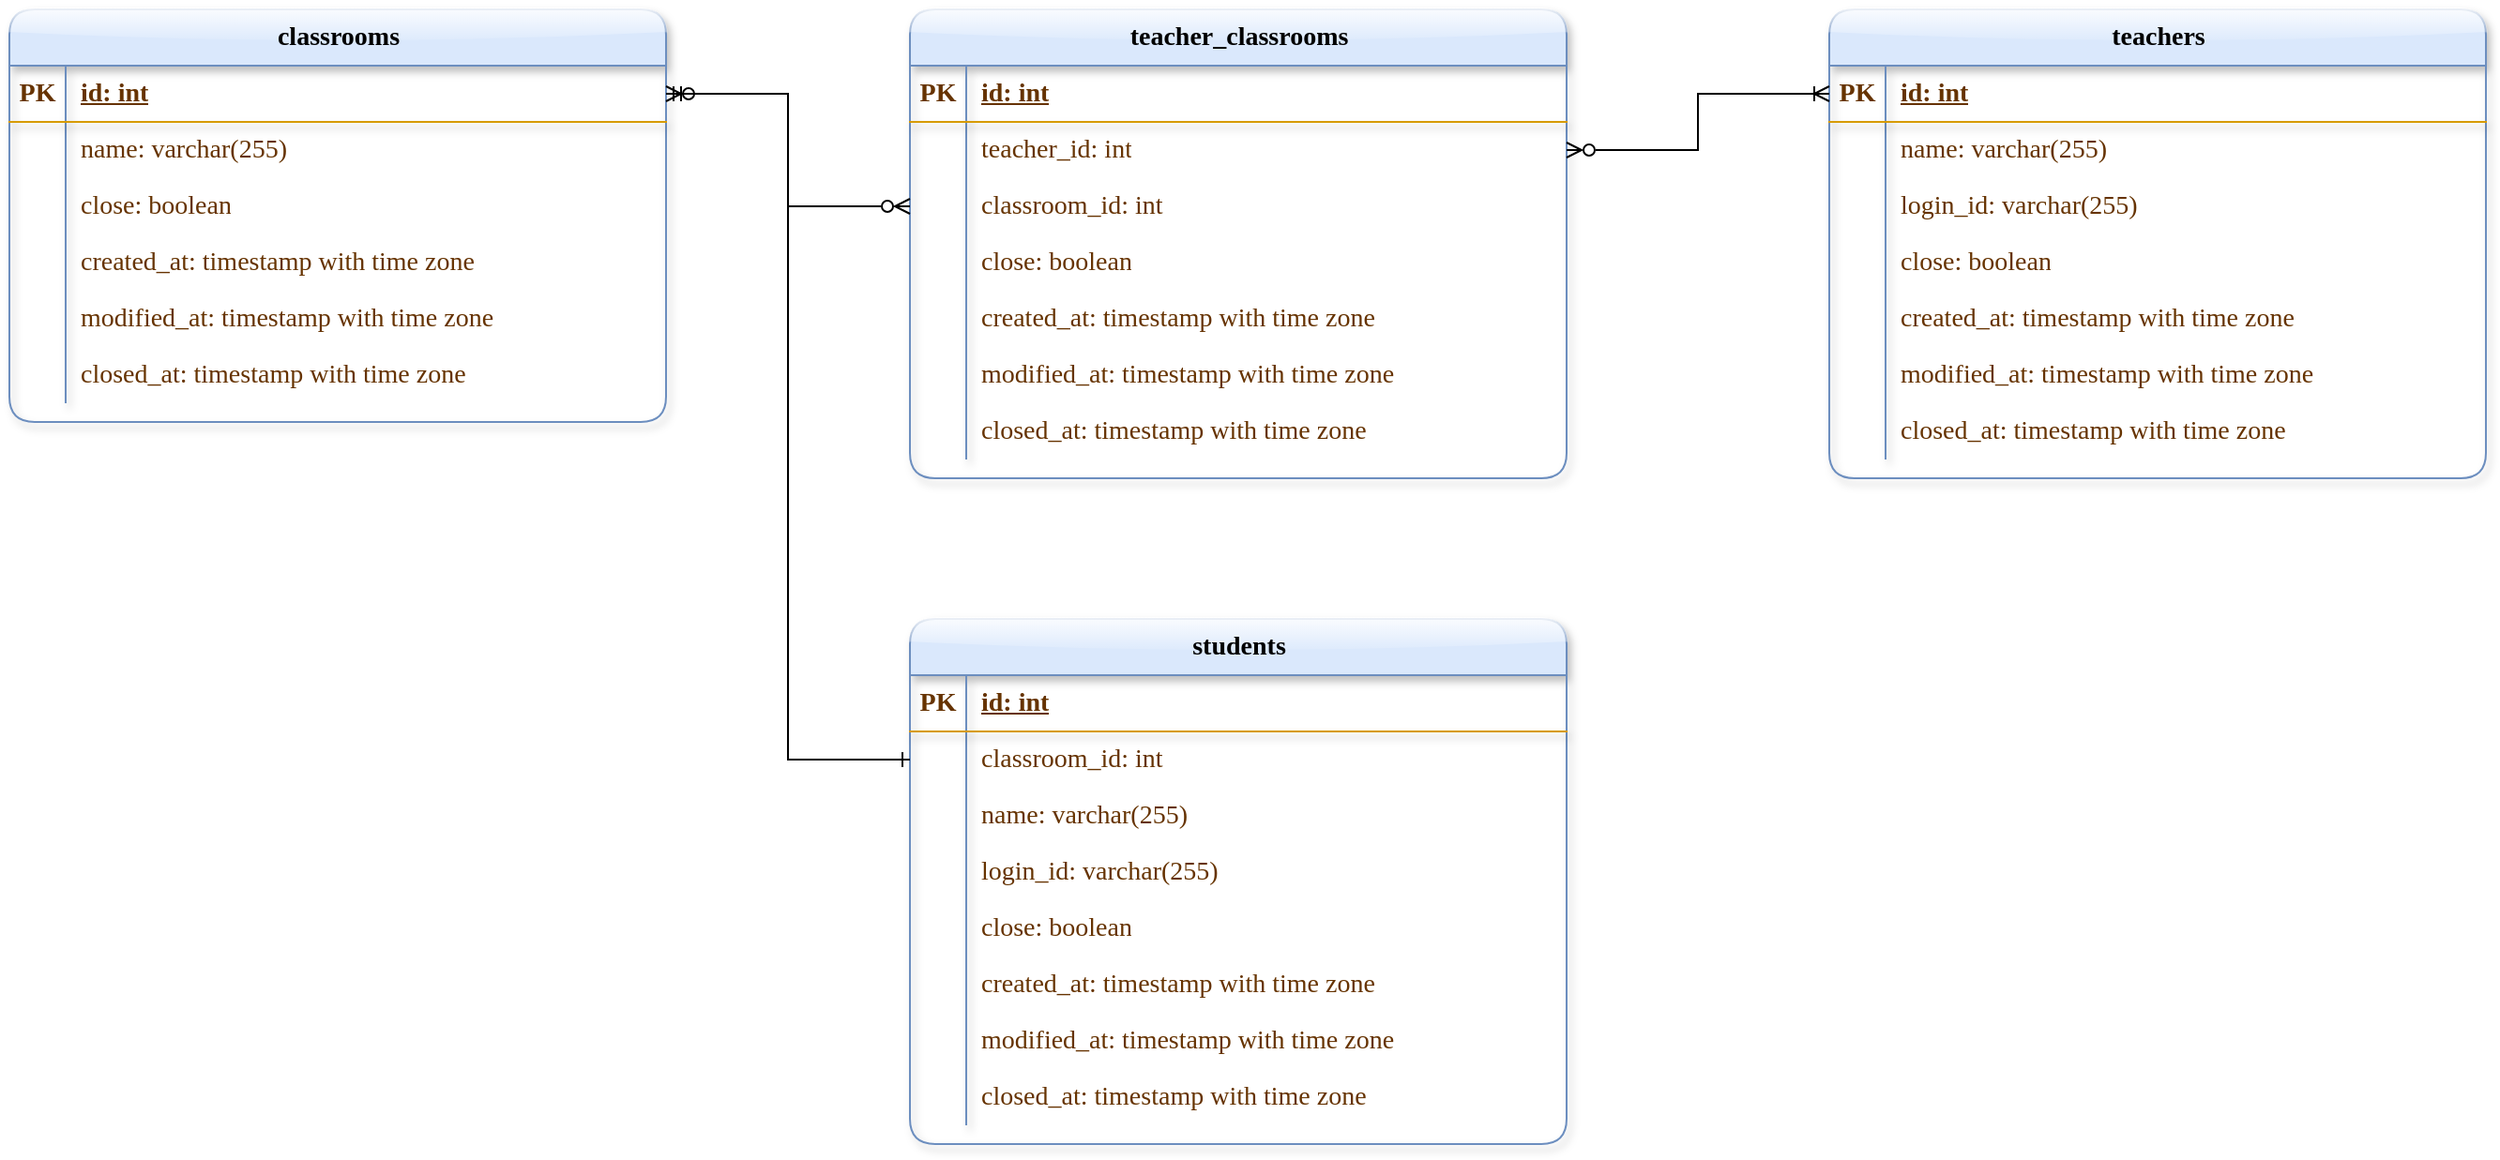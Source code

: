 <mxfile version="20.3.0" type="device"><diagram id="vLVNFY6hENrOjrXJMOVV" name="ページ1"><mxGraphModel dx="2573" dy="954" grid="1" gridSize="10" guides="1" tooltips="1" connect="1" arrows="1" fold="1" page="1" pageScale="1" pageWidth="827" pageHeight="1169" math="0" shadow="0"><root><mxCell id="0"/><mxCell id="1" parent="0"/><mxCell id="laSknY1mNGFrWXyxX6ld-59" value="teachers" style="shape=table;startSize=30;container=1;collapsible=1;childLayout=tableLayout;fixedRows=1;rowLines=0;fontStyle=1;align=center;resizeLast=1;rounded=1;shadow=1;glass=1;labelBackgroundColor=none;sketch=0;strokeColor=#6c8ebf;fontFamily=Verdana;fontSize=14;fillColor=#dae8fc;html=1;" parent="1" vertex="1"><mxGeometry x="770" y="120" width="350" height="250" as="geometry"/></mxCell><mxCell id="laSknY1mNGFrWXyxX6ld-60" value="" style="shape=tableRow;horizontal=0;startSize=0;swimlaneHead=0;swimlaneBody=0;fillColor=none;collapsible=0;dropTarget=0;points=[[0,0.5],[1,0.5]];portConstraint=eastwest;top=0;left=0;right=0;bottom=1;rounded=1;shadow=1;glass=1;labelBackgroundColor=none;sketch=0;strokeColor=#d79b00;fontFamily=Verdana;fontSize=14;fontColor=#663300;html=1;" parent="laSknY1mNGFrWXyxX6ld-59" vertex="1"><mxGeometry y="30" width="350" height="30" as="geometry"/></mxCell><mxCell id="laSknY1mNGFrWXyxX6ld-61" value="PK" style="shape=partialRectangle;connectable=0;fillColor=none;top=0;left=0;bottom=0;right=0;fontStyle=1;overflow=hidden;rounded=1;shadow=1;glass=1;labelBackgroundColor=none;sketch=0;strokeColor=#d79b00;fontFamily=Verdana;fontSize=14;fontColor=#663300;html=1;" parent="laSknY1mNGFrWXyxX6ld-60" vertex="1"><mxGeometry width="30" height="30" as="geometry"><mxRectangle width="30" height="30" as="alternateBounds"/></mxGeometry></mxCell><mxCell id="laSknY1mNGFrWXyxX6ld-62" value="id: int" style="shape=partialRectangle;connectable=0;fillColor=none;top=0;left=0;bottom=0;right=0;align=left;spacingLeft=6;fontStyle=5;overflow=hidden;rounded=1;shadow=1;glass=1;labelBackgroundColor=none;sketch=0;strokeColor=#d79b00;fontFamily=Verdana;fontSize=14;fontColor=#663300;html=1;" parent="laSknY1mNGFrWXyxX6ld-60" vertex="1"><mxGeometry x="30" width="320" height="30" as="geometry"><mxRectangle width="320" height="30" as="alternateBounds"/></mxGeometry></mxCell><mxCell id="a0Ysaak4yqbb1mWZXglh-4" style="shape=tableRow;horizontal=0;startSize=0;swimlaneHead=0;swimlaneBody=0;fillColor=none;collapsible=0;dropTarget=0;points=[[0,0.5],[1,0.5]];portConstraint=eastwest;top=0;left=0;right=0;bottom=0;rounded=1;shadow=1;glass=1;labelBackgroundColor=none;sketch=0;strokeColor=#d79b00;fontFamily=Verdana;fontSize=14;fontColor=#663300;html=1;" vertex="1" parent="laSknY1mNGFrWXyxX6ld-59"><mxGeometry y="60" width="350" height="30" as="geometry"/></mxCell><mxCell id="a0Ysaak4yqbb1mWZXglh-5" style="shape=partialRectangle;connectable=0;fillColor=none;top=0;left=0;bottom=0;right=0;editable=1;overflow=hidden;rounded=1;shadow=1;glass=1;labelBackgroundColor=none;sketch=0;strokeColor=#d79b00;fontFamily=Verdana;fontSize=14;fontColor=#663300;html=1;" vertex="1" parent="a0Ysaak4yqbb1mWZXglh-4"><mxGeometry width="30" height="30" as="geometry"><mxRectangle width="30" height="30" as="alternateBounds"/></mxGeometry></mxCell><mxCell id="a0Ysaak4yqbb1mWZXglh-6" value="name: varchar(255)" style="shape=partialRectangle;connectable=0;fillColor=none;top=0;left=0;bottom=0;right=0;align=left;spacingLeft=6;overflow=hidden;rounded=1;shadow=1;glass=1;labelBackgroundColor=none;sketch=0;strokeColor=#d79b00;fontFamily=Verdana;fontSize=14;fontColor=#663300;html=1;" vertex="1" parent="a0Ysaak4yqbb1mWZXglh-4"><mxGeometry x="30" width="320" height="30" as="geometry"><mxRectangle width="320" height="30" as="alternateBounds"/></mxGeometry></mxCell><mxCell id="a0Ysaak4yqbb1mWZXglh-1" style="shape=tableRow;horizontal=0;startSize=0;swimlaneHead=0;swimlaneBody=0;fillColor=none;collapsible=0;dropTarget=0;points=[[0,0.5],[1,0.5]];portConstraint=eastwest;top=0;left=0;right=0;bottom=0;rounded=1;shadow=1;glass=1;labelBackgroundColor=none;sketch=0;strokeColor=#d79b00;fontFamily=Verdana;fontSize=14;fontColor=#663300;html=1;" vertex="1" parent="laSknY1mNGFrWXyxX6ld-59"><mxGeometry y="90" width="350" height="30" as="geometry"/></mxCell><mxCell id="a0Ysaak4yqbb1mWZXglh-2" style="shape=partialRectangle;connectable=0;fillColor=none;top=0;left=0;bottom=0;right=0;editable=1;overflow=hidden;rounded=1;shadow=1;glass=1;labelBackgroundColor=none;sketch=0;strokeColor=#d79b00;fontFamily=Verdana;fontSize=14;fontColor=#663300;html=1;" vertex="1" parent="a0Ysaak4yqbb1mWZXglh-1"><mxGeometry width="30" height="30" as="geometry"><mxRectangle width="30" height="30" as="alternateBounds"/></mxGeometry></mxCell><mxCell id="a0Ysaak4yqbb1mWZXglh-3" value="login_id: varchar(255)" style="shape=partialRectangle;connectable=0;fillColor=none;top=0;left=0;bottom=0;right=0;align=left;spacingLeft=6;overflow=hidden;rounded=1;shadow=1;glass=1;labelBackgroundColor=none;sketch=0;strokeColor=#d79b00;fontFamily=Verdana;fontSize=14;fontColor=#663300;html=1;" vertex="1" parent="a0Ysaak4yqbb1mWZXglh-1"><mxGeometry x="30" width="320" height="30" as="geometry"><mxRectangle width="320" height="30" as="alternateBounds"/></mxGeometry></mxCell><mxCell id="laSknY1mNGFrWXyxX6ld-66" value="" style="shape=tableRow;horizontal=0;startSize=0;swimlaneHead=0;swimlaneBody=0;fillColor=none;collapsible=0;dropTarget=0;points=[[0,0.5],[1,0.5]];portConstraint=eastwest;top=0;left=0;right=0;bottom=0;rounded=1;shadow=1;glass=1;labelBackgroundColor=none;sketch=0;strokeColor=#d79b00;fontFamily=Verdana;fontSize=14;fontColor=#663300;html=1;" parent="laSknY1mNGFrWXyxX6ld-59" vertex="1"><mxGeometry y="120" width="350" height="30" as="geometry"/></mxCell><mxCell id="laSknY1mNGFrWXyxX6ld-67" value="" style="shape=partialRectangle;connectable=0;fillColor=none;top=0;left=0;bottom=0;right=0;editable=1;overflow=hidden;rounded=1;shadow=1;glass=1;labelBackgroundColor=none;sketch=0;strokeColor=#d79b00;fontFamily=Verdana;fontSize=14;fontColor=#663300;html=1;" parent="laSknY1mNGFrWXyxX6ld-66" vertex="1"><mxGeometry width="30" height="30" as="geometry"><mxRectangle width="30" height="30" as="alternateBounds"/></mxGeometry></mxCell><mxCell id="laSknY1mNGFrWXyxX6ld-68" value="close: boolean" style="shape=partialRectangle;connectable=0;fillColor=none;top=0;left=0;bottom=0;right=0;align=left;spacingLeft=6;overflow=hidden;rounded=1;shadow=1;glass=1;labelBackgroundColor=none;sketch=0;strokeColor=#d79b00;fontFamily=Verdana;fontSize=14;fontColor=#663300;html=1;" parent="laSknY1mNGFrWXyxX6ld-66" vertex="1"><mxGeometry x="30" width="320" height="30" as="geometry"><mxRectangle width="320" height="30" as="alternateBounds"/></mxGeometry></mxCell><mxCell id="laSknY1mNGFrWXyxX6ld-69" value="" style="shape=tableRow;horizontal=0;startSize=0;swimlaneHead=0;swimlaneBody=0;fillColor=none;collapsible=0;dropTarget=0;points=[[0,0.5],[1,0.5]];portConstraint=eastwest;top=0;left=0;right=0;bottom=0;rounded=1;shadow=1;glass=1;labelBackgroundColor=none;sketch=0;strokeColor=#d79b00;fontFamily=Verdana;fontSize=14;fontColor=#663300;html=1;" parent="laSknY1mNGFrWXyxX6ld-59" vertex="1"><mxGeometry y="150" width="350" height="30" as="geometry"/></mxCell><mxCell id="laSknY1mNGFrWXyxX6ld-70" value="" style="shape=partialRectangle;connectable=0;fillColor=none;top=0;left=0;bottom=0;right=0;editable=1;overflow=hidden;rounded=1;shadow=1;glass=1;labelBackgroundColor=none;sketch=0;strokeColor=#d79b00;fontFamily=Verdana;fontSize=14;fontColor=#663300;html=1;" parent="laSknY1mNGFrWXyxX6ld-69" vertex="1"><mxGeometry width="30" height="30" as="geometry"><mxRectangle width="30" height="30" as="alternateBounds"/></mxGeometry></mxCell><mxCell id="laSknY1mNGFrWXyxX6ld-71" value="created_at: timestamp with time zone" style="shape=partialRectangle;connectable=0;fillColor=none;top=0;left=0;bottom=0;right=0;align=left;spacingLeft=6;overflow=hidden;rounded=1;shadow=1;glass=1;labelBackgroundColor=none;sketch=0;strokeColor=#d79b00;fontFamily=Verdana;fontSize=14;fontColor=#663300;html=1;" parent="laSknY1mNGFrWXyxX6ld-69" vertex="1"><mxGeometry x="30" width="320" height="30" as="geometry"><mxRectangle width="320" height="30" as="alternateBounds"/></mxGeometry></mxCell><mxCell id="laSknY1mNGFrWXyxX6ld-289" style="shape=tableRow;horizontal=0;startSize=0;swimlaneHead=0;swimlaneBody=0;fillColor=none;collapsible=0;dropTarget=0;points=[[0,0.5],[1,0.5]];portConstraint=eastwest;top=0;left=0;right=0;bottom=0;rounded=1;shadow=1;glass=1;labelBackgroundColor=none;sketch=0;strokeColor=#d79b00;fontFamily=Verdana;fontSize=14;fontColor=#663300;html=1;" parent="laSknY1mNGFrWXyxX6ld-59" vertex="1"><mxGeometry y="180" width="350" height="30" as="geometry"/></mxCell><mxCell id="laSknY1mNGFrWXyxX6ld-290" style="shape=partialRectangle;connectable=0;fillColor=none;top=0;left=0;bottom=0;right=0;editable=1;overflow=hidden;rounded=1;shadow=1;glass=1;labelBackgroundColor=none;sketch=0;strokeColor=#d79b00;fontFamily=Verdana;fontSize=14;fontColor=#663300;html=1;" parent="laSknY1mNGFrWXyxX6ld-289" vertex="1"><mxGeometry width="30" height="30" as="geometry"><mxRectangle width="30" height="30" as="alternateBounds"/></mxGeometry></mxCell><mxCell id="laSknY1mNGFrWXyxX6ld-291" value="modified_at: timestamp with time zone" style="shape=partialRectangle;connectable=0;fillColor=none;top=0;left=0;bottom=0;right=0;align=left;spacingLeft=6;overflow=hidden;rounded=1;shadow=1;glass=1;labelBackgroundColor=none;sketch=0;strokeColor=#d79b00;fontFamily=Verdana;fontSize=14;fontColor=#663300;html=1;" parent="laSknY1mNGFrWXyxX6ld-289" vertex="1"><mxGeometry x="30" width="320" height="30" as="geometry"><mxRectangle width="320" height="30" as="alternateBounds"/></mxGeometry></mxCell><mxCell id="laSknY1mNGFrWXyxX6ld-292" style="shape=tableRow;horizontal=0;startSize=0;swimlaneHead=0;swimlaneBody=0;fillColor=none;collapsible=0;dropTarget=0;points=[[0,0.5],[1,0.5]];portConstraint=eastwest;top=0;left=0;right=0;bottom=0;rounded=1;shadow=1;glass=1;labelBackgroundColor=none;sketch=0;strokeColor=#d79b00;fontFamily=Verdana;fontSize=14;fontColor=#663300;html=1;" parent="laSknY1mNGFrWXyxX6ld-59" vertex="1"><mxGeometry y="210" width="350" height="30" as="geometry"/></mxCell><mxCell id="laSknY1mNGFrWXyxX6ld-293" style="shape=partialRectangle;connectable=0;fillColor=none;top=0;left=0;bottom=0;right=0;editable=1;overflow=hidden;rounded=1;shadow=1;glass=1;labelBackgroundColor=none;sketch=0;strokeColor=#d79b00;fontFamily=Verdana;fontSize=14;fontColor=#663300;html=1;" parent="laSknY1mNGFrWXyxX6ld-292" vertex="1"><mxGeometry width="30" height="30" as="geometry"><mxRectangle width="30" height="30" as="alternateBounds"/></mxGeometry></mxCell><mxCell id="laSknY1mNGFrWXyxX6ld-294" value="closed_at: timestamp with time zone" style="shape=partialRectangle;connectable=0;fillColor=none;top=0;left=0;bottom=0;right=0;align=left;spacingLeft=6;overflow=hidden;rounded=1;shadow=1;glass=1;labelBackgroundColor=none;sketch=0;strokeColor=#d79b00;fontFamily=Verdana;fontSize=14;fontColor=#663300;html=1;" parent="laSknY1mNGFrWXyxX6ld-292" vertex="1"><mxGeometry x="30" width="320" height="30" as="geometry"><mxRectangle width="320" height="30" as="alternateBounds"/></mxGeometry></mxCell><mxCell id="jEb4U572jGYLMpS8WVdu-16" value="classrooms" style="shape=table;startSize=30;container=1;collapsible=1;childLayout=tableLayout;fixedRows=1;rowLines=0;fontStyle=1;align=center;resizeLast=1;rounded=1;shadow=1;glass=1;labelBackgroundColor=none;sketch=0;strokeColor=#6c8ebf;fontFamily=Verdana;fontSize=14;fillColor=#dae8fc;html=1;" parent="1" vertex="1"><mxGeometry x="-200" y="120" width="350" height="220" as="geometry"/></mxCell><mxCell id="jEb4U572jGYLMpS8WVdu-17" value="" style="shape=tableRow;horizontal=0;startSize=0;swimlaneHead=0;swimlaneBody=0;fillColor=none;collapsible=0;dropTarget=0;points=[[0,0.5],[1,0.5]];portConstraint=eastwest;top=0;left=0;right=0;bottom=1;rounded=1;shadow=1;glass=1;labelBackgroundColor=none;sketch=0;strokeColor=#d79b00;fontFamily=Verdana;fontSize=14;fontColor=#663300;html=1;" parent="jEb4U572jGYLMpS8WVdu-16" vertex="1"><mxGeometry y="30" width="350" height="30" as="geometry"/></mxCell><mxCell id="jEb4U572jGYLMpS8WVdu-18" value="PK" style="shape=partialRectangle;connectable=0;fillColor=none;top=0;left=0;bottom=0;right=0;fontStyle=1;overflow=hidden;rounded=1;shadow=1;glass=1;labelBackgroundColor=none;sketch=0;strokeColor=#d79b00;fontFamily=Verdana;fontSize=14;fontColor=#663300;html=1;" parent="jEb4U572jGYLMpS8WVdu-17" vertex="1"><mxGeometry width="30" height="30" as="geometry"><mxRectangle width="30" height="30" as="alternateBounds"/></mxGeometry></mxCell><mxCell id="jEb4U572jGYLMpS8WVdu-19" value="id: int" style="shape=partialRectangle;connectable=0;fillColor=none;top=0;left=0;bottom=0;right=0;align=left;spacingLeft=6;fontStyle=5;overflow=hidden;rounded=1;shadow=1;glass=1;labelBackgroundColor=none;sketch=0;strokeColor=#d79b00;fontFamily=Verdana;fontSize=14;fontColor=#663300;html=1;" parent="jEb4U572jGYLMpS8WVdu-17" vertex="1"><mxGeometry x="30" width="320" height="30" as="geometry"><mxRectangle width="320" height="30" as="alternateBounds"/></mxGeometry></mxCell><mxCell id="jEb4U572jGYLMpS8WVdu-54" style="shape=tableRow;horizontal=0;startSize=0;swimlaneHead=0;swimlaneBody=0;fillColor=none;collapsible=0;dropTarget=0;points=[[0,0.5],[1,0.5]];portConstraint=eastwest;top=0;left=0;right=0;bottom=0;rounded=1;shadow=1;glass=1;labelBackgroundColor=none;sketch=0;strokeColor=#d79b00;fontFamily=Verdana;fontSize=14;fontColor=#663300;html=1;" parent="jEb4U572jGYLMpS8WVdu-16" vertex="1"><mxGeometry y="60" width="350" height="30" as="geometry"/></mxCell><mxCell id="jEb4U572jGYLMpS8WVdu-55" style="shape=partialRectangle;connectable=0;fillColor=none;top=0;left=0;bottom=0;right=0;editable=1;overflow=hidden;rounded=1;shadow=1;glass=1;labelBackgroundColor=none;sketch=0;strokeColor=#d79b00;fontFamily=Verdana;fontSize=14;fontColor=#663300;html=1;" parent="jEb4U572jGYLMpS8WVdu-54" vertex="1"><mxGeometry width="30" height="30" as="geometry"><mxRectangle width="30" height="30" as="alternateBounds"/></mxGeometry></mxCell><mxCell id="jEb4U572jGYLMpS8WVdu-56" value="name: varchar(255)" style="shape=partialRectangle;connectable=0;fillColor=none;top=0;left=0;bottom=0;right=0;align=left;spacingLeft=6;overflow=hidden;rounded=1;shadow=1;glass=1;labelBackgroundColor=none;sketch=0;strokeColor=#d79b00;fontFamily=Verdana;fontSize=14;fontColor=#663300;html=1;" parent="jEb4U572jGYLMpS8WVdu-54" vertex="1"><mxGeometry x="30" width="320" height="30" as="geometry"><mxRectangle width="320" height="30" as="alternateBounds"/></mxGeometry></mxCell><mxCell id="jEb4U572jGYLMpS8WVdu-20" value="" style="shape=tableRow;horizontal=0;startSize=0;swimlaneHead=0;swimlaneBody=0;fillColor=none;collapsible=0;dropTarget=0;points=[[0,0.5],[1,0.5]];portConstraint=eastwest;top=0;left=0;right=0;bottom=0;rounded=1;shadow=1;glass=1;labelBackgroundColor=none;sketch=0;strokeColor=#d79b00;fontFamily=Verdana;fontSize=14;fontColor=#663300;html=1;" parent="jEb4U572jGYLMpS8WVdu-16" vertex="1"><mxGeometry y="90" width="350" height="30" as="geometry"/></mxCell><mxCell id="jEb4U572jGYLMpS8WVdu-21" value="" style="shape=partialRectangle;connectable=0;fillColor=none;top=0;left=0;bottom=0;right=0;editable=1;overflow=hidden;rounded=1;shadow=1;glass=1;labelBackgroundColor=none;sketch=0;strokeColor=#d79b00;fontFamily=Verdana;fontSize=14;fontColor=#663300;html=1;" parent="jEb4U572jGYLMpS8WVdu-20" vertex="1"><mxGeometry width="30" height="30" as="geometry"><mxRectangle width="30" height="30" as="alternateBounds"/></mxGeometry></mxCell><mxCell id="jEb4U572jGYLMpS8WVdu-22" value="close: boolean" style="shape=partialRectangle;connectable=0;fillColor=none;top=0;left=0;bottom=0;right=0;align=left;spacingLeft=6;overflow=hidden;rounded=1;shadow=1;glass=1;labelBackgroundColor=none;sketch=0;strokeColor=#d79b00;fontFamily=Verdana;fontSize=14;fontColor=#663300;html=1;" parent="jEb4U572jGYLMpS8WVdu-20" vertex="1"><mxGeometry x="30" width="320" height="30" as="geometry"><mxRectangle width="320" height="30" as="alternateBounds"/></mxGeometry></mxCell><mxCell id="jEb4U572jGYLMpS8WVdu-23" value="" style="shape=tableRow;horizontal=0;startSize=0;swimlaneHead=0;swimlaneBody=0;fillColor=none;collapsible=0;dropTarget=0;points=[[0,0.5],[1,0.5]];portConstraint=eastwest;top=0;left=0;right=0;bottom=0;rounded=1;shadow=1;glass=1;labelBackgroundColor=none;sketch=0;strokeColor=#d79b00;fontFamily=Verdana;fontSize=14;fontColor=#663300;html=1;" parent="jEb4U572jGYLMpS8WVdu-16" vertex="1"><mxGeometry y="120" width="350" height="30" as="geometry"/></mxCell><mxCell id="jEb4U572jGYLMpS8WVdu-24" value="" style="shape=partialRectangle;connectable=0;fillColor=none;top=0;left=0;bottom=0;right=0;editable=1;overflow=hidden;rounded=1;shadow=1;glass=1;labelBackgroundColor=none;sketch=0;strokeColor=#d79b00;fontFamily=Verdana;fontSize=14;fontColor=#663300;html=1;" parent="jEb4U572jGYLMpS8WVdu-23" vertex="1"><mxGeometry width="30" height="30" as="geometry"><mxRectangle width="30" height="30" as="alternateBounds"/></mxGeometry></mxCell><mxCell id="jEb4U572jGYLMpS8WVdu-25" value="created_at: timestamp with time zone" style="shape=partialRectangle;connectable=0;fillColor=none;top=0;left=0;bottom=0;right=0;align=left;spacingLeft=6;overflow=hidden;rounded=1;shadow=1;glass=1;labelBackgroundColor=none;sketch=0;strokeColor=#d79b00;fontFamily=Verdana;fontSize=14;fontColor=#663300;html=1;" parent="jEb4U572jGYLMpS8WVdu-23" vertex="1"><mxGeometry x="30" width="320" height="30" as="geometry"><mxRectangle width="320" height="30" as="alternateBounds"/></mxGeometry></mxCell><mxCell id="jEb4U572jGYLMpS8WVdu-26" style="shape=tableRow;horizontal=0;startSize=0;swimlaneHead=0;swimlaneBody=0;fillColor=none;collapsible=0;dropTarget=0;points=[[0,0.5],[1,0.5]];portConstraint=eastwest;top=0;left=0;right=0;bottom=0;rounded=1;shadow=1;glass=1;labelBackgroundColor=none;sketch=0;strokeColor=#d79b00;fontFamily=Verdana;fontSize=14;fontColor=#663300;html=1;" parent="jEb4U572jGYLMpS8WVdu-16" vertex="1"><mxGeometry y="150" width="350" height="30" as="geometry"/></mxCell><mxCell id="jEb4U572jGYLMpS8WVdu-27" style="shape=partialRectangle;connectable=0;fillColor=none;top=0;left=0;bottom=0;right=0;editable=1;overflow=hidden;rounded=1;shadow=1;glass=1;labelBackgroundColor=none;sketch=0;strokeColor=#d79b00;fontFamily=Verdana;fontSize=14;fontColor=#663300;html=1;" parent="jEb4U572jGYLMpS8WVdu-26" vertex="1"><mxGeometry width="30" height="30" as="geometry"><mxRectangle width="30" height="30" as="alternateBounds"/></mxGeometry></mxCell><mxCell id="jEb4U572jGYLMpS8WVdu-28" value="modified_at: timestamp with time zone" style="shape=partialRectangle;connectable=0;fillColor=none;top=0;left=0;bottom=0;right=0;align=left;spacingLeft=6;overflow=hidden;rounded=1;shadow=1;glass=1;labelBackgroundColor=none;sketch=0;strokeColor=#d79b00;fontFamily=Verdana;fontSize=14;fontColor=#663300;html=1;" parent="jEb4U572jGYLMpS8WVdu-26" vertex="1"><mxGeometry x="30" width="320" height="30" as="geometry"><mxRectangle width="320" height="30" as="alternateBounds"/></mxGeometry></mxCell><mxCell id="jEb4U572jGYLMpS8WVdu-29" style="shape=tableRow;horizontal=0;startSize=0;swimlaneHead=0;swimlaneBody=0;fillColor=none;collapsible=0;dropTarget=0;points=[[0,0.5],[1,0.5]];portConstraint=eastwest;top=0;left=0;right=0;bottom=0;rounded=1;shadow=1;glass=1;labelBackgroundColor=none;sketch=0;strokeColor=#d79b00;fontFamily=Verdana;fontSize=14;fontColor=#663300;html=1;" parent="jEb4U572jGYLMpS8WVdu-16" vertex="1"><mxGeometry y="180" width="350" height="30" as="geometry"/></mxCell><mxCell id="jEb4U572jGYLMpS8WVdu-30" style="shape=partialRectangle;connectable=0;fillColor=none;top=0;left=0;bottom=0;right=0;editable=1;overflow=hidden;rounded=1;shadow=1;glass=1;labelBackgroundColor=none;sketch=0;strokeColor=#d79b00;fontFamily=Verdana;fontSize=14;fontColor=#663300;html=1;" parent="jEb4U572jGYLMpS8WVdu-29" vertex="1"><mxGeometry width="30" height="30" as="geometry"><mxRectangle width="30" height="30" as="alternateBounds"/></mxGeometry></mxCell><mxCell id="jEb4U572jGYLMpS8WVdu-31" value="closed_at: timestamp with time zone" style="shape=partialRectangle;connectable=0;fillColor=none;top=0;left=0;bottom=0;right=0;align=left;spacingLeft=6;overflow=hidden;rounded=1;shadow=1;glass=1;labelBackgroundColor=none;sketch=0;strokeColor=#d79b00;fontFamily=Verdana;fontSize=14;fontColor=#663300;html=1;" parent="jEb4U572jGYLMpS8WVdu-29" vertex="1"><mxGeometry x="30" width="320" height="30" as="geometry"><mxRectangle width="320" height="30" as="alternateBounds"/></mxGeometry></mxCell><mxCell id="jEb4U572jGYLMpS8WVdu-32" value="students" style="shape=table;startSize=30;container=1;collapsible=1;childLayout=tableLayout;fixedRows=1;rowLines=0;fontStyle=1;align=center;resizeLast=1;rounded=1;shadow=1;glass=1;labelBackgroundColor=none;sketch=0;strokeColor=#6c8ebf;fontFamily=Verdana;fontSize=14;fillColor=#dae8fc;html=1;" parent="1" vertex="1"><mxGeometry x="280" y="445" width="350" height="280" as="geometry"/></mxCell><mxCell id="jEb4U572jGYLMpS8WVdu-33" value="" style="shape=tableRow;horizontal=0;startSize=0;swimlaneHead=0;swimlaneBody=0;fillColor=none;collapsible=0;dropTarget=0;points=[[0,0.5],[1,0.5]];portConstraint=eastwest;top=0;left=0;right=0;bottom=1;rounded=1;shadow=1;glass=1;labelBackgroundColor=none;sketch=0;strokeColor=#d79b00;fontFamily=Verdana;fontSize=14;fontColor=#663300;html=1;" parent="jEb4U572jGYLMpS8WVdu-32" vertex="1"><mxGeometry y="30" width="350" height="30" as="geometry"/></mxCell><mxCell id="jEb4U572jGYLMpS8WVdu-34" value="PK" style="shape=partialRectangle;connectable=0;fillColor=none;top=0;left=0;bottom=0;right=0;fontStyle=1;overflow=hidden;rounded=1;shadow=1;glass=1;labelBackgroundColor=none;sketch=0;strokeColor=#d79b00;fontFamily=Verdana;fontSize=14;fontColor=#663300;html=1;" parent="jEb4U572jGYLMpS8WVdu-33" vertex="1"><mxGeometry width="30" height="30" as="geometry"><mxRectangle width="30" height="30" as="alternateBounds"/></mxGeometry></mxCell><mxCell id="jEb4U572jGYLMpS8WVdu-35" value="id: int" style="shape=partialRectangle;connectable=0;fillColor=none;top=0;left=0;bottom=0;right=0;align=left;spacingLeft=6;fontStyle=5;overflow=hidden;rounded=1;shadow=1;glass=1;labelBackgroundColor=none;sketch=0;strokeColor=#d79b00;fontFamily=Verdana;fontSize=14;fontColor=#663300;html=1;" parent="jEb4U572jGYLMpS8WVdu-33" vertex="1"><mxGeometry x="30" width="320" height="30" as="geometry"><mxRectangle width="320" height="30" as="alternateBounds"/></mxGeometry></mxCell><mxCell id="jEb4U572jGYLMpS8WVdu-108" style="shape=tableRow;horizontal=0;startSize=0;swimlaneHead=0;swimlaneBody=0;fillColor=none;collapsible=0;dropTarget=0;points=[[0,0.5],[1,0.5]];portConstraint=eastwest;top=0;left=0;right=0;bottom=0;rounded=1;shadow=1;glass=1;labelBackgroundColor=none;sketch=0;strokeColor=#d79b00;fontFamily=Verdana;fontSize=14;fontColor=#663300;html=1;" parent="jEb4U572jGYLMpS8WVdu-32" vertex="1"><mxGeometry y="60" width="350" height="30" as="geometry"/></mxCell><mxCell id="jEb4U572jGYLMpS8WVdu-109" style="shape=partialRectangle;connectable=0;fillColor=none;top=0;left=0;bottom=0;right=0;editable=1;overflow=hidden;rounded=1;shadow=1;glass=1;labelBackgroundColor=none;sketch=0;strokeColor=#d79b00;fontFamily=Verdana;fontSize=14;fontColor=#663300;html=1;" parent="jEb4U572jGYLMpS8WVdu-108" vertex="1"><mxGeometry width="30" height="30" as="geometry"><mxRectangle width="30" height="30" as="alternateBounds"/></mxGeometry></mxCell><mxCell id="jEb4U572jGYLMpS8WVdu-110" value="classroom_id: int" style="shape=partialRectangle;connectable=0;fillColor=none;top=0;left=0;bottom=0;right=0;align=left;spacingLeft=6;overflow=hidden;rounded=1;shadow=1;glass=1;labelBackgroundColor=none;sketch=0;strokeColor=#d79b00;fontFamily=Verdana;fontSize=14;fontColor=#663300;html=1;" parent="jEb4U572jGYLMpS8WVdu-108" vertex="1"><mxGeometry x="30" width="320" height="30" as="geometry"><mxRectangle width="320" height="30" as="alternateBounds"/></mxGeometry></mxCell><mxCell id="jEb4U572jGYLMpS8WVdu-36" value="" style="shape=tableRow;horizontal=0;startSize=0;swimlaneHead=0;swimlaneBody=0;fillColor=none;collapsible=0;dropTarget=0;points=[[0,0.5],[1,0.5]];portConstraint=eastwest;top=0;left=0;right=0;bottom=0;rounded=1;shadow=1;glass=1;labelBackgroundColor=none;sketch=0;strokeColor=#d79b00;fontFamily=Verdana;fontSize=14;fontColor=#663300;html=1;" parent="jEb4U572jGYLMpS8WVdu-32" vertex="1"><mxGeometry y="90" width="350" height="30" as="geometry"/></mxCell><mxCell id="jEb4U572jGYLMpS8WVdu-37" value="" style="shape=partialRectangle;connectable=0;fillColor=none;top=0;left=0;bottom=0;right=0;editable=1;overflow=hidden;rounded=1;shadow=1;glass=1;labelBackgroundColor=none;sketch=0;strokeColor=#d79b00;fontFamily=Verdana;fontSize=14;fontColor=#663300;html=1;" parent="jEb4U572jGYLMpS8WVdu-36" vertex="1"><mxGeometry width="30" height="30" as="geometry"><mxRectangle width="30" height="30" as="alternateBounds"/></mxGeometry></mxCell><mxCell id="jEb4U572jGYLMpS8WVdu-38" value="name: varchar(255)" style="shape=partialRectangle;connectable=0;fillColor=none;top=0;left=0;bottom=0;right=0;align=left;spacingLeft=6;overflow=hidden;rounded=1;shadow=1;glass=1;labelBackgroundColor=none;sketch=0;strokeColor=#d79b00;fontFamily=Verdana;fontSize=14;fontColor=#663300;html=1;" parent="jEb4U572jGYLMpS8WVdu-36" vertex="1"><mxGeometry x="30" width="320" height="30" as="geometry"><mxRectangle width="320" height="30" as="alternateBounds"/></mxGeometry></mxCell><mxCell id="jEb4U572jGYLMpS8WVdu-39" value="" style="shape=tableRow;horizontal=0;startSize=0;swimlaneHead=0;swimlaneBody=0;fillColor=none;collapsible=0;dropTarget=0;points=[[0,0.5],[1,0.5]];portConstraint=eastwest;top=0;left=0;right=0;bottom=0;rounded=1;shadow=1;glass=1;labelBackgroundColor=none;sketch=0;strokeColor=#d79b00;fontFamily=Verdana;fontSize=14;fontColor=#663300;html=1;" parent="jEb4U572jGYLMpS8WVdu-32" vertex="1"><mxGeometry y="120" width="350" height="30" as="geometry"/></mxCell><mxCell id="jEb4U572jGYLMpS8WVdu-40" value="" style="shape=partialRectangle;connectable=0;fillColor=none;top=0;left=0;bottom=0;right=0;editable=1;overflow=hidden;rounded=1;shadow=1;glass=1;labelBackgroundColor=none;sketch=0;strokeColor=#d79b00;fontFamily=Verdana;fontSize=14;fontColor=#663300;html=1;" parent="jEb4U572jGYLMpS8WVdu-39" vertex="1"><mxGeometry width="30" height="30" as="geometry"><mxRectangle width="30" height="30" as="alternateBounds"/></mxGeometry></mxCell><mxCell id="jEb4U572jGYLMpS8WVdu-41" value="login_id: varchar(255)" style="shape=partialRectangle;connectable=0;fillColor=none;top=0;left=0;bottom=0;right=0;align=left;spacingLeft=6;overflow=hidden;rounded=1;shadow=1;glass=1;labelBackgroundColor=none;sketch=0;strokeColor=#d79b00;fontFamily=Verdana;fontSize=14;fontColor=#663300;html=1;" parent="jEb4U572jGYLMpS8WVdu-39" vertex="1"><mxGeometry x="30" width="320" height="30" as="geometry"><mxRectangle width="320" height="30" as="alternateBounds"/></mxGeometry></mxCell><mxCell id="jEb4U572jGYLMpS8WVdu-51" style="shape=tableRow;horizontal=0;startSize=0;swimlaneHead=0;swimlaneBody=0;fillColor=none;collapsible=0;dropTarget=0;points=[[0,0.5],[1,0.5]];portConstraint=eastwest;top=0;left=0;right=0;bottom=0;rounded=1;shadow=1;glass=1;labelBackgroundColor=none;sketch=0;strokeColor=#d79b00;fontFamily=Verdana;fontSize=14;fontColor=#663300;html=1;" parent="jEb4U572jGYLMpS8WVdu-32" vertex="1"><mxGeometry y="150" width="350" height="30" as="geometry"/></mxCell><mxCell id="jEb4U572jGYLMpS8WVdu-52" style="shape=partialRectangle;connectable=0;fillColor=none;top=0;left=0;bottom=0;right=0;editable=1;overflow=hidden;rounded=1;shadow=1;glass=1;labelBackgroundColor=none;sketch=0;strokeColor=#d79b00;fontFamily=Verdana;fontSize=14;fontColor=#663300;html=1;" parent="jEb4U572jGYLMpS8WVdu-51" vertex="1"><mxGeometry width="30" height="30" as="geometry"><mxRectangle width="30" height="30" as="alternateBounds"/></mxGeometry></mxCell><mxCell id="jEb4U572jGYLMpS8WVdu-53" value="close: boolean" style="shape=partialRectangle;connectable=0;fillColor=none;top=0;left=0;bottom=0;right=0;align=left;spacingLeft=6;overflow=hidden;rounded=1;shadow=1;glass=1;labelBackgroundColor=none;sketch=0;strokeColor=#d79b00;fontFamily=Verdana;fontSize=14;fontColor=#663300;html=1;" parent="jEb4U572jGYLMpS8WVdu-51" vertex="1"><mxGeometry x="30" width="320" height="30" as="geometry"><mxRectangle width="320" height="30" as="alternateBounds"/></mxGeometry></mxCell><mxCell id="jEb4U572jGYLMpS8WVdu-48" style="shape=tableRow;horizontal=0;startSize=0;swimlaneHead=0;swimlaneBody=0;fillColor=none;collapsible=0;dropTarget=0;points=[[0,0.5],[1,0.5]];portConstraint=eastwest;top=0;left=0;right=0;bottom=0;rounded=1;shadow=1;glass=1;labelBackgroundColor=none;sketch=0;strokeColor=#d79b00;fontFamily=Verdana;fontSize=14;fontColor=#663300;html=1;" parent="jEb4U572jGYLMpS8WVdu-32" vertex="1"><mxGeometry y="180" width="350" height="30" as="geometry"/></mxCell><mxCell id="jEb4U572jGYLMpS8WVdu-49" style="shape=partialRectangle;connectable=0;fillColor=none;top=0;left=0;bottom=0;right=0;editable=1;overflow=hidden;rounded=1;shadow=1;glass=1;labelBackgroundColor=none;sketch=0;strokeColor=#d79b00;fontFamily=Verdana;fontSize=14;fontColor=#663300;html=1;" parent="jEb4U572jGYLMpS8WVdu-48" vertex="1"><mxGeometry width="30" height="30" as="geometry"><mxRectangle width="30" height="30" as="alternateBounds"/></mxGeometry></mxCell><mxCell id="jEb4U572jGYLMpS8WVdu-50" value="created_at: timestamp with time zone" style="shape=partialRectangle;connectable=0;fillColor=none;top=0;left=0;bottom=0;right=0;align=left;spacingLeft=6;overflow=hidden;rounded=1;shadow=1;glass=1;labelBackgroundColor=none;sketch=0;strokeColor=#d79b00;fontFamily=Verdana;fontSize=14;fontColor=#663300;html=1;" parent="jEb4U572jGYLMpS8WVdu-48" vertex="1"><mxGeometry x="30" width="320" height="30" as="geometry"><mxRectangle width="320" height="30" as="alternateBounds"/></mxGeometry></mxCell><mxCell id="jEb4U572jGYLMpS8WVdu-42" style="shape=tableRow;horizontal=0;startSize=0;swimlaneHead=0;swimlaneBody=0;fillColor=none;collapsible=0;dropTarget=0;points=[[0,0.5],[1,0.5]];portConstraint=eastwest;top=0;left=0;right=0;bottom=0;rounded=1;shadow=1;glass=1;labelBackgroundColor=none;sketch=0;strokeColor=#d79b00;fontFamily=Verdana;fontSize=14;fontColor=#663300;html=1;" parent="jEb4U572jGYLMpS8WVdu-32" vertex="1"><mxGeometry y="210" width="350" height="30" as="geometry"/></mxCell><mxCell id="jEb4U572jGYLMpS8WVdu-43" style="shape=partialRectangle;connectable=0;fillColor=none;top=0;left=0;bottom=0;right=0;editable=1;overflow=hidden;rounded=1;shadow=1;glass=1;labelBackgroundColor=none;sketch=0;strokeColor=#d79b00;fontFamily=Verdana;fontSize=14;fontColor=#663300;html=1;" parent="jEb4U572jGYLMpS8WVdu-42" vertex="1"><mxGeometry width="30" height="30" as="geometry"><mxRectangle width="30" height="30" as="alternateBounds"/></mxGeometry></mxCell><mxCell id="jEb4U572jGYLMpS8WVdu-44" value="modified_at: timestamp with time zone" style="shape=partialRectangle;connectable=0;fillColor=none;top=0;left=0;bottom=0;right=0;align=left;spacingLeft=6;overflow=hidden;rounded=1;shadow=1;glass=1;labelBackgroundColor=none;sketch=0;strokeColor=#d79b00;fontFamily=Verdana;fontSize=14;fontColor=#663300;html=1;" parent="jEb4U572jGYLMpS8WVdu-42" vertex="1"><mxGeometry x="30" width="320" height="30" as="geometry"><mxRectangle width="320" height="30" as="alternateBounds"/></mxGeometry></mxCell><mxCell id="jEb4U572jGYLMpS8WVdu-45" style="shape=tableRow;horizontal=0;startSize=0;swimlaneHead=0;swimlaneBody=0;fillColor=none;collapsible=0;dropTarget=0;points=[[0,0.5],[1,0.5]];portConstraint=eastwest;top=0;left=0;right=0;bottom=0;rounded=1;shadow=1;glass=1;labelBackgroundColor=none;sketch=0;strokeColor=#d79b00;fontFamily=Verdana;fontSize=14;fontColor=#663300;html=1;" parent="jEb4U572jGYLMpS8WVdu-32" vertex="1"><mxGeometry y="240" width="350" height="30" as="geometry"/></mxCell><mxCell id="jEb4U572jGYLMpS8WVdu-46" style="shape=partialRectangle;connectable=0;fillColor=none;top=0;left=0;bottom=0;right=0;editable=1;overflow=hidden;rounded=1;shadow=1;glass=1;labelBackgroundColor=none;sketch=0;strokeColor=#d79b00;fontFamily=Verdana;fontSize=14;fontColor=#663300;html=1;" parent="jEb4U572jGYLMpS8WVdu-45" vertex="1"><mxGeometry width="30" height="30" as="geometry"><mxRectangle width="30" height="30" as="alternateBounds"/></mxGeometry></mxCell><mxCell id="jEb4U572jGYLMpS8WVdu-47" value="closed_at: timestamp with time zone" style="shape=partialRectangle;connectable=0;fillColor=none;top=0;left=0;bottom=0;right=0;align=left;spacingLeft=6;overflow=hidden;rounded=1;shadow=1;glass=1;labelBackgroundColor=none;sketch=0;strokeColor=#d79b00;fontFamily=Verdana;fontSize=14;fontColor=#663300;html=1;" parent="jEb4U572jGYLMpS8WVdu-45" vertex="1"><mxGeometry x="30" width="320" height="30" as="geometry"><mxRectangle width="320" height="30" as="alternateBounds"/></mxGeometry></mxCell><mxCell id="jEb4U572jGYLMpS8WVdu-81" value="teacher_classrooms" style="shape=table;startSize=30;container=1;collapsible=1;childLayout=tableLayout;fixedRows=1;rowLines=0;fontStyle=1;align=center;resizeLast=1;rounded=1;shadow=1;glass=1;labelBackgroundColor=none;sketch=0;strokeColor=#6c8ebf;fontFamily=Verdana;fontSize=14;fillColor=#dae8fc;html=1;" parent="1" vertex="1"><mxGeometry x="280" y="120" width="350" height="250" as="geometry"/></mxCell><mxCell id="jEb4U572jGYLMpS8WVdu-82" value="" style="shape=tableRow;horizontal=0;startSize=0;swimlaneHead=0;swimlaneBody=0;fillColor=none;collapsible=0;dropTarget=0;points=[[0,0.5],[1,0.5]];portConstraint=eastwest;top=0;left=0;right=0;bottom=1;rounded=1;shadow=1;glass=1;labelBackgroundColor=none;sketch=0;strokeColor=#d79b00;fontFamily=Verdana;fontSize=14;fontColor=#663300;html=1;" parent="jEb4U572jGYLMpS8WVdu-81" vertex="1"><mxGeometry y="30" width="350" height="30" as="geometry"/></mxCell><mxCell id="jEb4U572jGYLMpS8WVdu-83" value="PK" style="shape=partialRectangle;connectable=0;fillColor=none;top=0;left=0;bottom=0;right=0;fontStyle=1;overflow=hidden;rounded=1;shadow=1;glass=1;labelBackgroundColor=none;sketch=0;strokeColor=#d79b00;fontFamily=Verdana;fontSize=14;fontColor=#663300;html=1;" parent="jEb4U572jGYLMpS8WVdu-82" vertex="1"><mxGeometry width="30" height="30" as="geometry"><mxRectangle width="30" height="30" as="alternateBounds"/></mxGeometry></mxCell><mxCell id="jEb4U572jGYLMpS8WVdu-84" value="id: int" style="shape=partialRectangle;connectable=0;fillColor=none;top=0;left=0;bottom=0;right=0;align=left;spacingLeft=6;fontStyle=5;overflow=hidden;rounded=1;shadow=1;glass=1;labelBackgroundColor=none;sketch=0;strokeColor=#d79b00;fontFamily=Verdana;fontSize=14;fontColor=#663300;html=1;" parent="jEb4U572jGYLMpS8WVdu-82" vertex="1"><mxGeometry x="30" width="320" height="30" as="geometry"><mxRectangle width="320" height="30" as="alternateBounds"/></mxGeometry></mxCell><mxCell id="jEb4U572jGYLMpS8WVdu-85" style="shape=tableRow;horizontal=0;startSize=0;swimlaneHead=0;swimlaneBody=0;fillColor=none;collapsible=0;dropTarget=0;points=[[0,0.5],[1,0.5]];portConstraint=eastwest;top=0;left=0;right=0;bottom=0;rounded=1;shadow=1;glass=1;labelBackgroundColor=none;sketch=0;strokeColor=#d79b00;fontFamily=Verdana;fontSize=14;fontColor=#663300;html=1;" parent="jEb4U572jGYLMpS8WVdu-81" vertex="1"><mxGeometry y="60" width="350" height="30" as="geometry"/></mxCell><mxCell id="jEb4U572jGYLMpS8WVdu-86" style="shape=partialRectangle;connectable=0;fillColor=none;top=0;left=0;bottom=0;right=0;editable=1;overflow=hidden;rounded=1;shadow=1;glass=1;labelBackgroundColor=none;sketch=0;strokeColor=#d79b00;fontFamily=Verdana;fontSize=14;fontColor=#663300;html=1;" parent="jEb4U572jGYLMpS8WVdu-85" vertex="1"><mxGeometry width="30" height="30" as="geometry"><mxRectangle width="30" height="30" as="alternateBounds"/></mxGeometry></mxCell><mxCell id="jEb4U572jGYLMpS8WVdu-87" value="teacher_id: int" style="shape=partialRectangle;connectable=0;fillColor=none;top=0;left=0;bottom=0;right=0;align=left;spacingLeft=6;overflow=hidden;rounded=1;shadow=1;glass=1;labelBackgroundColor=none;sketch=0;strokeColor=#d79b00;fontFamily=Verdana;fontSize=14;fontColor=#663300;html=1;" parent="jEb4U572jGYLMpS8WVdu-85" vertex="1"><mxGeometry x="30" width="320" height="30" as="geometry"><mxRectangle width="320" height="30" as="alternateBounds"/></mxGeometry></mxCell><mxCell id="jEb4U572jGYLMpS8WVdu-88" style="shape=tableRow;horizontal=0;startSize=0;swimlaneHead=0;swimlaneBody=0;fillColor=none;collapsible=0;dropTarget=0;points=[[0,0.5],[1,0.5]];portConstraint=eastwest;top=0;left=0;right=0;bottom=0;rounded=1;shadow=1;glass=1;labelBackgroundColor=none;sketch=0;strokeColor=#d79b00;fontFamily=Verdana;fontSize=14;fontColor=#663300;html=1;" parent="jEb4U572jGYLMpS8WVdu-81" vertex="1"><mxGeometry y="90" width="350" height="30" as="geometry"/></mxCell><mxCell id="jEb4U572jGYLMpS8WVdu-89" style="shape=partialRectangle;connectable=0;fillColor=none;top=0;left=0;bottom=0;right=0;editable=1;overflow=hidden;rounded=1;shadow=1;glass=1;labelBackgroundColor=none;sketch=0;strokeColor=#d79b00;fontFamily=Verdana;fontSize=14;fontColor=#663300;html=1;" parent="jEb4U572jGYLMpS8WVdu-88" vertex="1"><mxGeometry width="30" height="30" as="geometry"><mxRectangle width="30" height="30" as="alternateBounds"/></mxGeometry></mxCell><mxCell id="jEb4U572jGYLMpS8WVdu-90" value="classroom_id: int" style="shape=partialRectangle;connectable=0;fillColor=none;top=0;left=0;bottom=0;right=0;align=left;spacingLeft=6;overflow=hidden;rounded=1;shadow=1;glass=1;labelBackgroundColor=none;sketch=0;strokeColor=#d79b00;fontFamily=Verdana;fontSize=14;fontColor=#663300;html=1;" parent="jEb4U572jGYLMpS8WVdu-88" vertex="1"><mxGeometry x="30" width="320" height="30" as="geometry"><mxRectangle width="320" height="30" as="alternateBounds"/></mxGeometry></mxCell><mxCell id="jEb4U572jGYLMpS8WVdu-91" value="" style="shape=tableRow;horizontal=0;startSize=0;swimlaneHead=0;swimlaneBody=0;fillColor=none;collapsible=0;dropTarget=0;points=[[0,0.5],[1,0.5]];portConstraint=eastwest;top=0;left=0;right=0;bottom=0;rounded=1;shadow=1;glass=1;labelBackgroundColor=none;sketch=0;strokeColor=#d79b00;fontFamily=Verdana;fontSize=14;fontColor=#663300;html=1;" parent="jEb4U572jGYLMpS8WVdu-81" vertex="1"><mxGeometry y="120" width="350" height="30" as="geometry"/></mxCell><mxCell id="jEb4U572jGYLMpS8WVdu-92" value="" style="shape=partialRectangle;connectable=0;fillColor=none;top=0;left=0;bottom=0;right=0;editable=1;overflow=hidden;rounded=1;shadow=1;glass=1;labelBackgroundColor=none;sketch=0;strokeColor=#d79b00;fontFamily=Verdana;fontSize=14;fontColor=#663300;html=1;" parent="jEb4U572jGYLMpS8WVdu-91" vertex="1"><mxGeometry width="30" height="30" as="geometry"><mxRectangle width="30" height="30" as="alternateBounds"/></mxGeometry></mxCell><mxCell id="jEb4U572jGYLMpS8WVdu-93" value="close: boolean" style="shape=partialRectangle;connectable=0;fillColor=none;top=0;left=0;bottom=0;right=0;align=left;spacingLeft=6;overflow=hidden;rounded=1;shadow=1;glass=1;labelBackgroundColor=none;sketch=0;strokeColor=#d79b00;fontFamily=Verdana;fontSize=14;fontColor=#663300;html=1;" parent="jEb4U572jGYLMpS8WVdu-91" vertex="1"><mxGeometry x="30" width="320" height="30" as="geometry"><mxRectangle width="320" height="30" as="alternateBounds"/></mxGeometry></mxCell><mxCell id="jEb4U572jGYLMpS8WVdu-94" value="" style="shape=tableRow;horizontal=0;startSize=0;swimlaneHead=0;swimlaneBody=0;fillColor=none;collapsible=0;dropTarget=0;points=[[0,0.5],[1,0.5]];portConstraint=eastwest;top=0;left=0;right=0;bottom=0;rounded=1;shadow=1;glass=1;labelBackgroundColor=none;sketch=0;strokeColor=#d79b00;fontFamily=Verdana;fontSize=14;fontColor=#663300;html=1;" parent="jEb4U572jGYLMpS8WVdu-81" vertex="1"><mxGeometry y="150" width="350" height="30" as="geometry"/></mxCell><mxCell id="jEb4U572jGYLMpS8WVdu-95" value="" style="shape=partialRectangle;connectable=0;fillColor=none;top=0;left=0;bottom=0;right=0;editable=1;overflow=hidden;rounded=1;shadow=1;glass=1;labelBackgroundColor=none;sketch=0;strokeColor=#d79b00;fontFamily=Verdana;fontSize=14;fontColor=#663300;html=1;" parent="jEb4U572jGYLMpS8WVdu-94" vertex="1"><mxGeometry width="30" height="30" as="geometry"><mxRectangle width="30" height="30" as="alternateBounds"/></mxGeometry></mxCell><mxCell id="jEb4U572jGYLMpS8WVdu-96" value="created_at: timestamp with time zone" style="shape=partialRectangle;connectable=0;fillColor=none;top=0;left=0;bottom=0;right=0;align=left;spacingLeft=6;overflow=hidden;rounded=1;shadow=1;glass=1;labelBackgroundColor=none;sketch=0;strokeColor=#d79b00;fontFamily=Verdana;fontSize=14;fontColor=#663300;html=1;" parent="jEb4U572jGYLMpS8WVdu-94" vertex="1"><mxGeometry x="30" width="320" height="30" as="geometry"><mxRectangle width="320" height="30" as="alternateBounds"/></mxGeometry></mxCell><mxCell id="jEb4U572jGYLMpS8WVdu-97" style="shape=tableRow;horizontal=0;startSize=0;swimlaneHead=0;swimlaneBody=0;fillColor=none;collapsible=0;dropTarget=0;points=[[0,0.5],[1,0.5]];portConstraint=eastwest;top=0;left=0;right=0;bottom=0;rounded=1;shadow=1;glass=1;labelBackgroundColor=none;sketch=0;strokeColor=#d79b00;fontFamily=Verdana;fontSize=14;fontColor=#663300;html=1;" parent="jEb4U572jGYLMpS8WVdu-81" vertex="1"><mxGeometry y="180" width="350" height="30" as="geometry"/></mxCell><mxCell id="jEb4U572jGYLMpS8WVdu-98" style="shape=partialRectangle;connectable=0;fillColor=none;top=0;left=0;bottom=0;right=0;editable=1;overflow=hidden;rounded=1;shadow=1;glass=1;labelBackgroundColor=none;sketch=0;strokeColor=#d79b00;fontFamily=Verdana;fontSize=14;fontColor=#663300;html=1;" parent="jEb4U572jGYLMpS8WVdu-97" vertex="1"><mxGeometry width="30" height="30" as="geometry"><mxRectangle width="30" height="30" as="alternateBounds"/></mxGeometry></mxCell><mxCell id="jEb4U572jGYLMpS8WVdu-99" value="modified_at: timestamp with time zone" style="shape=partialRectangle;connectable=0;fillColor=none;top=0;left=0;bottom=0;right=0;align=left;spacingLeft=6;overflow=hidden;rounded=1;shadow=1;glass=1;labelBackgroundColor=none;sketch=0;strokeColor=#d79b00;fontFamily=Verdana;fontSize=14;fontColor=#663300;html=1;" parent="jEb4U572jGYLMpS8WVdu-97" vertex="1"><mxGeometry x="30" width="320" height="30" as="geometry"><mxRectangle width="320" height="30" as="alternateBounds"/></mxGeometry></mxCell><mxCell id="jEb4U572jGYLMpS8WVdu-100" style="shape=tableRow;horizontal=0;startSize=0;swimlaneHead=0;swimlaneBody=0;fillColor=none;collapsible=0;dropTarget=0;points=[[0,0.5],[1,0.5]];portConstraint=eastwest;top=0;left=0;right=0;bottom=0;rounded=1;shadow=1;glass=1;labelBackgroundColor=none;sketch=0;strokeColor=#d79b00;fontFamily=Verdana;fontSize=14;fontColor=#663300;html=1;" parent="jEb4U572jGYLMpS8WVdu-81" vertex="1"><mxGeometry y="210" width="350" height="30" as="geometry"/></mxCell><mxCell id="jEb4U572jGYLMpS8WVdu-101" style="shape=partialRectangle;connectable=0;fillColor=none;top=0;left=0;bottom=0;right=0;editable=1;overflow=hidden;rounded=1;shadow=1;glass=1;labelBackgroundColor=none;sketch=0;strokeColor=#d79b00;fontFamily=Verdana;fontSize=14;fontColor=#663300;html=1;" parent="jEb4U572jGYLMpS8WVdu-100" vertex="1"><mxGeometry width="30" height="30" as="geometry"><mxRectangle width="30" height="30" as="alternateBounds"/></mxGeometry></mxCell><mxCell id="jEb4U572jGYLMpS8WVdu-102" value="closed_at: timestamp with time zone" style="shape=partialRectangle;connectable=0;fillColor=none;top=0;left=0;bottom=0;right=0;align=left;spacingLeft=6;overflow=hidden;rounded=1;shadow=1;glass=1;labelBackgroundColor=none;sketch=0;strokeColor=#d79b00;fontFamily=Verdana;fontSize=14;fontColor=#663300;html=1;" parent="jEb4U572jGYLMpS8WVdu-100" vertex="1"><mxGeometry x="30" width="320" height="30" as="geometry"><mxRectangle width="320" height="30" as="alternateBounds"/></mxGeometry></mxCell><mxCell id="jEb4U572jGYLMpS8WVdu-103" style="edgeStyle=orthogonalEdgeStyle;rounded=0;orthogonalLoop=1;jettySize=auto;html=1;entryX=1;entryY=0.5;entryDx=0;entryDy=0;startArrow=ERzeroToMany;startFill=0;endArrow=ERoneToMany;endFill=0;" parent="1" source="jEb4U572jGYLMpS8WVdu-88" target="jEb4U572jGYLMpS8WVdu-17" edge="1"><mxGeometry relative="1" as="geometry"/></mxCell><mxCell id="jEb4U572jGYLMpS8WVdu-104" style="edgeStyle=orthogonalEdgeStyle;rounded=0;orthogonalLoop=1;jettySize=auto;html=1;startArrow=ERzeroToMany;startFill=0;endArrow=ERoneToMany;endFill=0;" parent="1" source="jEb4U572jGYLMpS8WVdu-85" target="laSknY1mNGFrWXyxX6ld-60" edge="1"><mxGeometry relative="1" as="geometry"/></mxCell><mxCell id="jEb4U572jGYLMpS8WVdu-111" style="edgeStyle=orthogonalEdgeStyle;rounded=0;orthogonalLoop=1;jettySize=auto;html=1;entryX=1;entryY=0.5;entryDx=0;entryDy=0;startArrow=ERone;startFill=0;endArrow=ERzeroToOne;endFill=0;" parent="1" source="jEb4U572jGYLMpS8WVdu-108" target="jEb4U572jGYLMpS8WVdu-17" edge="1"><mxGeometry relative="1" as="geometry"/></mxCell></root></mxGraphModel></diagram></mxfile>